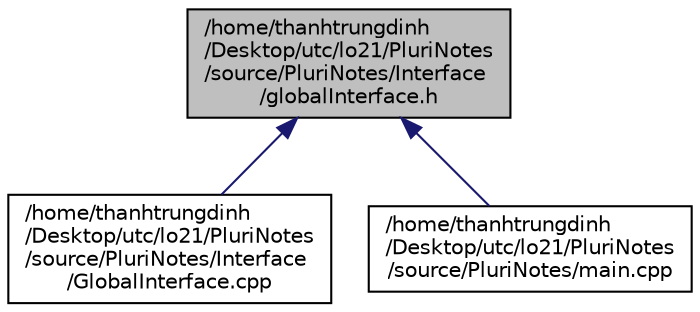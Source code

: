 digraph "/home/thanhtrungdinh/Desktop/utc/lo21/PluriNotes/source/PluriNotes/Interface/globalInterface.h"
{
  edge [fontname="Helvetica",fontsize="10",labelfontname="Helvetica",labelfontsize="10"];
  node [fontname="Helvetica",fontsize="10",shape=record];
  Node1 [label="/home/thanhtrungdinh\l/Desktop/utc/lo21/PluriNotes\l/source/PluriNotes/Interface\l/globalInterface.h",height=0.2,width=0.4,color="black", fillcolor="grey75", style="filled", fontcolor="black"];
  Node1 -> Node2 [dir="back",color="midnightblue",fontsize="10",style="solid",fontname="Helvetica"];
  Node2 [label="/home/thanhtrungdinh\l/Desktop/utc/lo21/PluriNotes\l/source/PluriNotes/Interface\l/GlobalInterface.cpp",height=0.2,width=0.4,color="black", fillcolor="white", style="filled",URL="$GlobalInterface_8cpp.html"];
  Node1 -> Node3 [dir="back",color="midnightblue",fontsize="10",style="solid",fontname="Helvetica"];
  Node3 [label="/home/thanhtrungdinh\l/Desktop/utc/lo21/PluriNotes\l/source/PluriNotes/main.cpp",height=0.2,width=0.4,color="black", fillcolor="white", style="filled",URL="$main_8cpp.html"];
}
